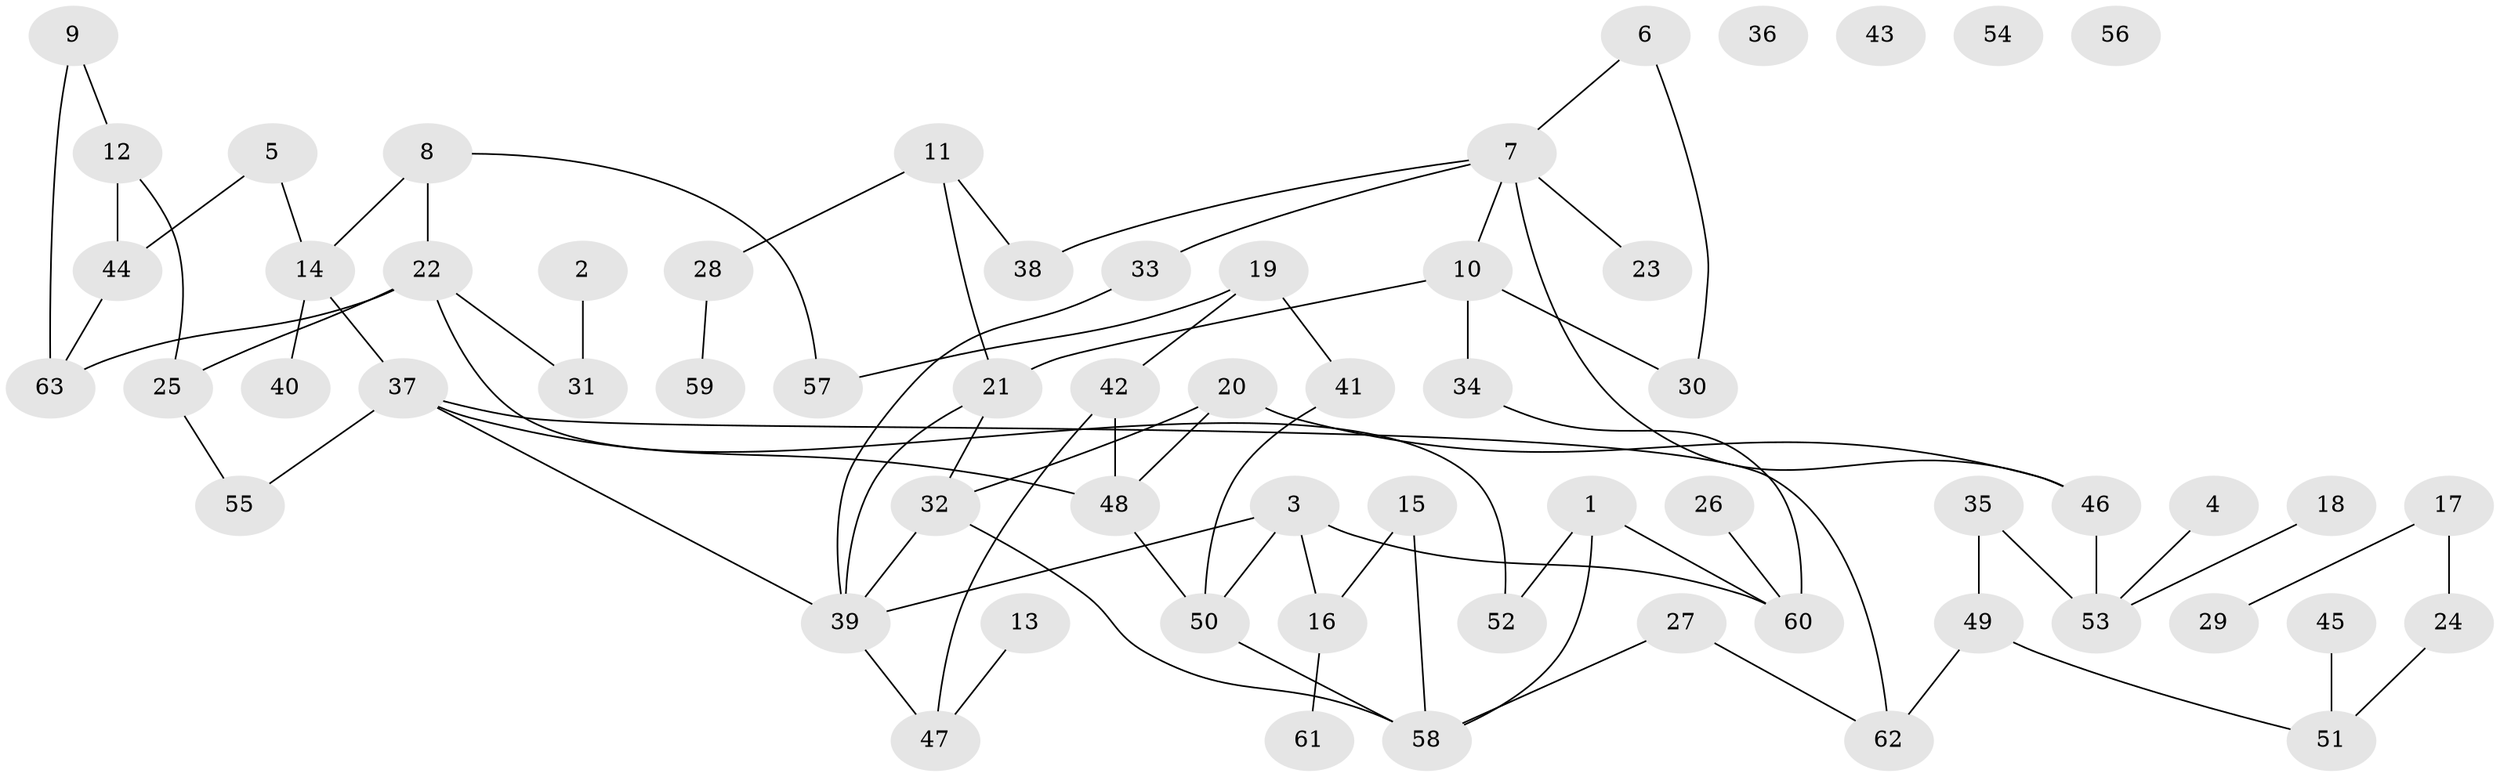 // coarse degree distribution, {6: 0.08, 1: 0.28, 2: 0.24, 0: 0.16, 4: 0.12, 3: 0.08, 7: 0.04}
// Generated by graph-tools (version 1.1) at 2025/44/03/04/25 21:44:10]
// undirected, 63 vertices, 79 edges
graph export_dot {
graph [start="1"]
  node [color=gray90,style=filled];
  1;
  2;
  3;
  4;
  5;
  6;
  7;
  8;
  9;
  10;
  11;
  12;
  13;
  14;
  15;
  16;
  17;
  18;
  19;
  20;
  21;
  22;
  23;
  24;
  25;
  26;
  27;
  28;
  29;
  30;
  31;
  32;
  33;
  34;
  35;
  36;
  37;
  38;
  39;
  40;
  41;
  42;
  43;
  44;
  45;
  46;
  47;
  48;
  49;
  50;
  51;
  52;
  53;
  54;
  55;
  56;
  57;
  58;
  59;
  60;
  61;
  62;
  63;
  1 -- 52;
  1 -- 58;
  1 -- 60;
  2 -- 31;
  3 -- 16;
  3 -- 39;
  3 -- 50;
  3 -- 60;
  4 -- 53;
  5 -- 14;
  5 -- 44;
  6 -- 7;
  6 -- 30;
  7 -- 10;
  7 -- 23;
  7 -- 33;
  7 -- 38;
  7 -- 46;
  8 -- 14;
  8 -- 22;
  8 -- 57;
  9 -- 12;
  9 -- 63;
  10 -- 21;
  10 -- 30;
  10 -- 34;
  11 -- 21;
  11 -- 28;
  11 -- 38;
  12 -- 25;
  12 -- 44;
  13 -- 47;
  14 -- 37;
  14 -- 40;
  15 -- 16;
  15 -- 58;
  16 -- 61;
  17 -- 24;
  17 -- 29;
  18 -- 53;
  19 -- 41;
  19 -- 42;
  19 -- 57;
  20 -- 32;
  20 -- 46;
  20 -- 48;
  21 -- 32;
  21 -- 39;
  22 -- 25;
  22 -- 31;
  22 -- 52;
  22 -- 63;
  24 -- 51;
  25 -- 55;
  26 -- 60;
  27 -- 58;
  27 -- 62;
  28 -- 59;
  32 -- 39;
  32 -- 58;
  33 -- 39;
  34 -- 60;
  35 -- 49;
  35 -- 53;
  37 -- 39;
  37 -- 48;
  37 -- 55;
  37 -- 62;
  39 -- 47;
  41 -- 50;
  42 -- 47;
  42 -- 48;
  44 -- 63;
  45 -- 51;
  46 -- 53;
  48 -- 50;
  49 -- 51;
  49 -- 62;
  50 -- 58;
}
